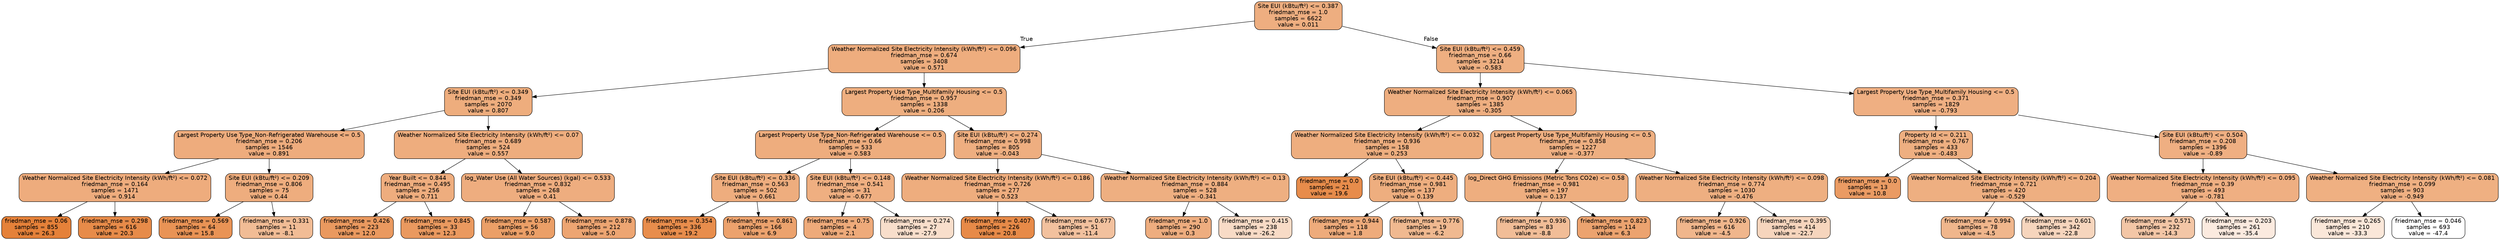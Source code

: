 digraph Tree {
node [shape=box, style="filled, rounded", color="black", fontname=helvetica] ;
edge [fontname=helvetica] ;
0 [label="Site EUI (kBtu/ft²) <= 0.387\nfriedman_mse = 1.0\nsamples = 6622\nvalue = 0.011", fillcolor="#eeae80"] ;
1 [label="Weather Normalized Site Electricity Intensity (kWh/ft²) <= 0.096\nfriedman_mse = 0.674\nsamples = 3408\nvalue = 0.571", fillcolor="#eead7e"] ;
0 -> 1 [labeldistance=2.5, labelangle=45, headlabel="True"] ;
2 [label="Site EUI (kBtu/ft²) <= 0.349\nfriedman_mse = 0.349\nsamples = 2070\nvalue = 0.807", fillcolor="#eead7d"] ;
1 -> 2 ;
3 [label="Largest Property Use Type_Non-Refrigerated Warehouse <= 0.5\nfriedman_mse = 0.206\nsamples = 1546\nvalue = 0.891", fillcolor="#eeac7d"] ;
2 -> 3 ;
4 [label="Weather Normalized Site Electricity Intensity (kWh/ft²) <= 0.072\nfriedman_mse = 0.164\nsamples = 1471\nvalue = 0.914", fillcolor="#eeac7d"] ;
3 -> 4 ;
5 [label="friedman_mse = 0.06\nsamples = 855\nvalue = 26.3", fillcolor="#e58139"] ;
4 -> 5 ;
6 [label="friedman_mse = 0.298\nsamples = 616\nvalue = 20.3", fillcolor="#e78b49"] ;
4 -> 6 ;
7 [label="Site EUI (kBtu/ft²) <= 0.209\nfriedman_mse = 0.806\nsamples = 75\nvalue = 0.44", fillcolor="#eead7e"] ;
3 -> 7 ;
8 [label="friedman_mse = 0.569\nsamples = 64\nvalue = 15.8", fillcolor="#e99355"] ;
7 -> 8 ;
9 [label="friedman_mse = 0.331\nsamples = 11\nvalue = -8.1", fillcolor="#f1bc95"] ;
7 -> 9 ;
10 [label="Weather Normalized Site Electricity Intensity (kWh/ft²) <= 0.07\nfriedman_mse = 0.689\nsamples = 524\nvalue = 0.557", fillcolor="#eead7e"] ;
2 -> 10 ;
11 [label="Year Built <= 0.844\nfriedman_mse = 0.495\nsamples = 256\nvalue = 0.711", fillcolor="#eead7e"] ;
10 -> 11 ;
12 [label="friedman_mse = 0.426\nsamples = 223\nvalue = 12.0", fillcolor="#ea995f"] ;
11 -> 12 ;
13 [label="friedman_mse = 0.845\nsamples = 33\nvalue = 12.3", fillcolor="#ea995f"] ;
11 -> 13 ;
14 [label="log_Water Use (All Water Sources) (kgal) <= 0.533\nfriedman_mse = 0.832\nsamples = 268\nvalue = 0.41", fillcolor="#eead7f"] ;
10 -> 14 ;
15 [label="friedman_mse = 0.587\nsamples = 56\nvalue = 9.0", fillcolor="#eb9f67"] ;
14 -> 15 ;
16 [label="friedman_mse = 0.878\nsamples = 212\nvalue = 5.0", fillcolor="#eda572"] ;
14 -> 16 ;
17 [label="Largest Property Use Type_Multifamily Housing <= 0.5\nfriedman_mse = 0.957\nsamples = 1338\nvalue = 0.206", fillcolor="#eeae7f"] ;
1 -> 17 ;
18 [label="Largest Property Use Type_Non-Refrigerated Warehouse <= 0.5\nfriedman_mse = 0.66\nsamples = 533\nvalue = 0.583", fillcolor="#eead7e"] ;
17 -> 18 ;
19 [label="Site EUI (kBtu/ft²) <= 0.336\nfriedman_mse = 0.563\nsamples = 502\nvalue = 0.661", fillcolor="#eead7e"] ;
18 -> 19 ;
20 [label="friedman_mse = 0.354\nsamples = 336\nvalue = 19.2", fillcolor="#e88d4c"] ;
19 -> 20 ;
21 [label="friedman_mse = 0.861\nsamples = 166\nvalue = 6.9", fillcolor="#eca26d"] ;
19 -> 21 ;
22 [label="Site EUI (kBtu/ft²) <= 0.148\nfriedman_mse = 0.541\nsamples = 31\nvalue = -0.677", fillcolor="#efaf81"] ;
18 -> 22 ;
23 [label="friedman_mse = 0.75\nsamples = 4\nvalue = 2.1", fillcolor="#eeaa7a"] ;
22 -> 23 ;
24 [label="friedman_mse = 0.274\nsamples = 27\nvalue = -27.9", fillcolor="#f8decb"] ;
22 -> 24 ;
25 [label="Site EUI (kBtu/ft²) <= 0.274\nfriedman_mse = 0.998\nsamples = 805\nvalue = -0.043", fillcolor="#eeae80"] ;
17 -> 25 ;
26 [label="Weather Normalized Site Electricity Intensity (kWh/ft²) <= 0.186\nfriedman_mse = 0.726\nsamples = 277\nvalue = 0.523", fillcolor="#eead7e"] ;
25 -> 26 ;
27 [label="friedman_mse = 0.407\nsamples = 226\nvalue = 20.8", fillcolor="#e78a48"] ;
26 -> 27 ;
28 [label="friedman_mse = 0.677\nsamples = 51\nvalue = -11.4", fillcolor="#f2c19e"] ;
26 -> 28 ;
29 [label="Weather Normalized Site Electricity Intensity (kWh/ft²) <= 0.13\nfriedman_mse = 0.884\nsamples = 528\nvalue = -0.341", fillcolor="#eeaf81"] ;
25 -> 29 ;
30 [label="friedman_mse = 1.0\nsamples = 290\nvalue = 0.3", fillcolor="#eead7f"] ;
29 -> 30 ;
31 [label="friedman_mse = 0.415\nsamples = 238\nvalue = -26.2", fillcolor="#f8dbc6"] ;
29 -> 31 ;
32 [label="Site EUI (kBtu/ft²) <= 0.459\nfriedman_mse = 0.66\nsamples = 3214\nvalue = -0.583", fillcolor="#eeaf81"] ;
0 -> 32 [labeldistance=2.5, labelangle=-45, headlabel="False"] ;
33 [label="Weather Normalized Site Electricity Intensity (kWh/ft²) <= 0.065\nfriedman_mse = 0.907\nsamples = 1385\nvalue = -0.305", fillcolor="#eeae80"] ;
32 -> 33 ;
34 [label="Weather Normalized Site Electricity Intensity (kWh/ft²) <= 0.032\nfriedman_mse = 0.936\nsamples = 158\nvalue = 0.253", fillcolor="#eeae7f"] ;
33 -> 34 ;
35 [label="friedman_mse = 0.0\nsamples = 21\nvalue = 19.6", fillcolor="#e78c4b"] ;
34 -> 35 ;
36 [label="Site EUI (kBtu/ft²) <= 0.445\nfriedman_mse = 0.981\nsamples = 137\nvalue = 0.139", fillcolor="#eeae7f"] ;
34 -> 36 ;
37 [label="friedman_mse = 0.944\nsamples = 118\nvalue = 1.8", fillcolor="#eeab7b"] ;
36 -> 37 ;
38 [label="friedman_mse = 0.776\nsamples = 19\nvalue = -6.2", fillcolor="#f0b990"] ;
36 -> 38 ;
39 [label="Largest Property Use Type_Multifamily Housing <= 0.5\nfriedman_mse = 0.858\nsamples = 1227\nvalue = -0.377", fillcolor="#eeaf81"] ;
33 -> 39 ;
40 [label="log_Direct GHG Emissions (Metric Tons CO2e) <= 0.58\nfriedman_mse = 0.981\nsamples = 197\nvalue = 0.137", fillcolor="#eeae7f"] ;
39 -> 40 ;
41 [label="friedman_mse = 0.936\nsamples = 83\nvalue = -8.8", fillcolor="#f1bd97"] ;
40 -> 41 ;
42 [label="friedman_mse = 0.823\nsamples = 114\nvalue = 6.3", fillcolor="#eca36f"] ;
40 -> 42 ;
43 [label="Weather Normalized Site Electricity Intensity (kWh/ft²) <= 0.098\nfriedman_mse = 0.774\nsamples = 1030\nvalue = -0.476", fillcolor="#eeaf81"] ;
39 -> 43 ;
44 [label="friedman_mse = 0.926\nsamples = 616\nvalue = -4.5", fillcolor="#f0b68c"] ;
43 -> 44 ;
45 [label="friedman_mse = 0.395\nsamples = 414\nvalue = -22.7", fillcolor="#f6d5bd"] ;
43 -> 45 ;
46 [label="Largest Property Use Type_Multifamily Housing <= 0.5\nfriedman_mse = 0.371\nsamples = 1829\nvalue = -0.793", fillcolor="#efaf82"] ;
32 -> 46 ;
47 [label="Property Id <= 0.211\nfriedman_mse = 0.767\nsamples = 433\nvalue = -0.483", fillcolor="#eeaf81"] ;
46 -> 47 ;
48 [label="friedman_mse = 0.0\nsamples = 13\nvalue = 10.8", fillcolor="#ea9b63"] ;
47 -> 48 ;
49 [label="Weather Normalized Site Electricity Intensity (kWh/ft²) <= 0.204\nfriedman_mse = 0.721\nsamples = 420\nvalue = -0.529", fillcolor="#eeaf81"] ;
47 -> 49 ;
50 [label="friedman_mse = 0.994\nsamples = 78\nvalue = -4.5", fillcolor="#f0b68c"] ;
49 -> 50 ;
51 [label="friedman_mse = 0.601\nsamples = 342\nvalue = -22.8", fillcolor="#f6d5bd"] ;
49 -> 51 ;
52 [label="Site EUI (kBtu/ft²) <= 0.504\nfriedman_mse = 0.208\nsamples = 1396\nvalue = -0.89", fillcolor="#efaf82"] ;
46 -> 52 ;
53 [label="Weather Normalized Site Electricity Intensity (kWh/ft²) <= 0.095\nfriedman_mse = 0.39\nsamples = 493\nvalue = -0.781", fillcolor="#efaf82"] ;
52 -> 53 ;
54 [label="friedman_mse = 0.571\nsamples = 232\nvalue = -14.3", fillcolor="#f3c6a6"] ;
53 -> 54 ;
55 [label="friedman_mse = 0.203\nsamples = 261\nvalue = -35.4", fillcolor="#fbeadf"] ;
53 -> 55 ;
56 [label="Weather Normalized Site Electricity Intensity (kWh/ft²) <= 0.081\nfriedman_mse = 0.099\nsamples = 903\nvalue = -0.949", fillcolor="#efb082"] ;
52 -> 56 ;
57 [label="friedman_mse = 0.265\nsamples = 210\nvalue = -33.3", fillcolor="#fae7d9"] ;
56 -> 57 ;
58 [label="friedman_mse = 0.046\nsamples = 693\nvalue = -47.4", fillcolor="#ffffff"] ;
56 -> 58 ;
}